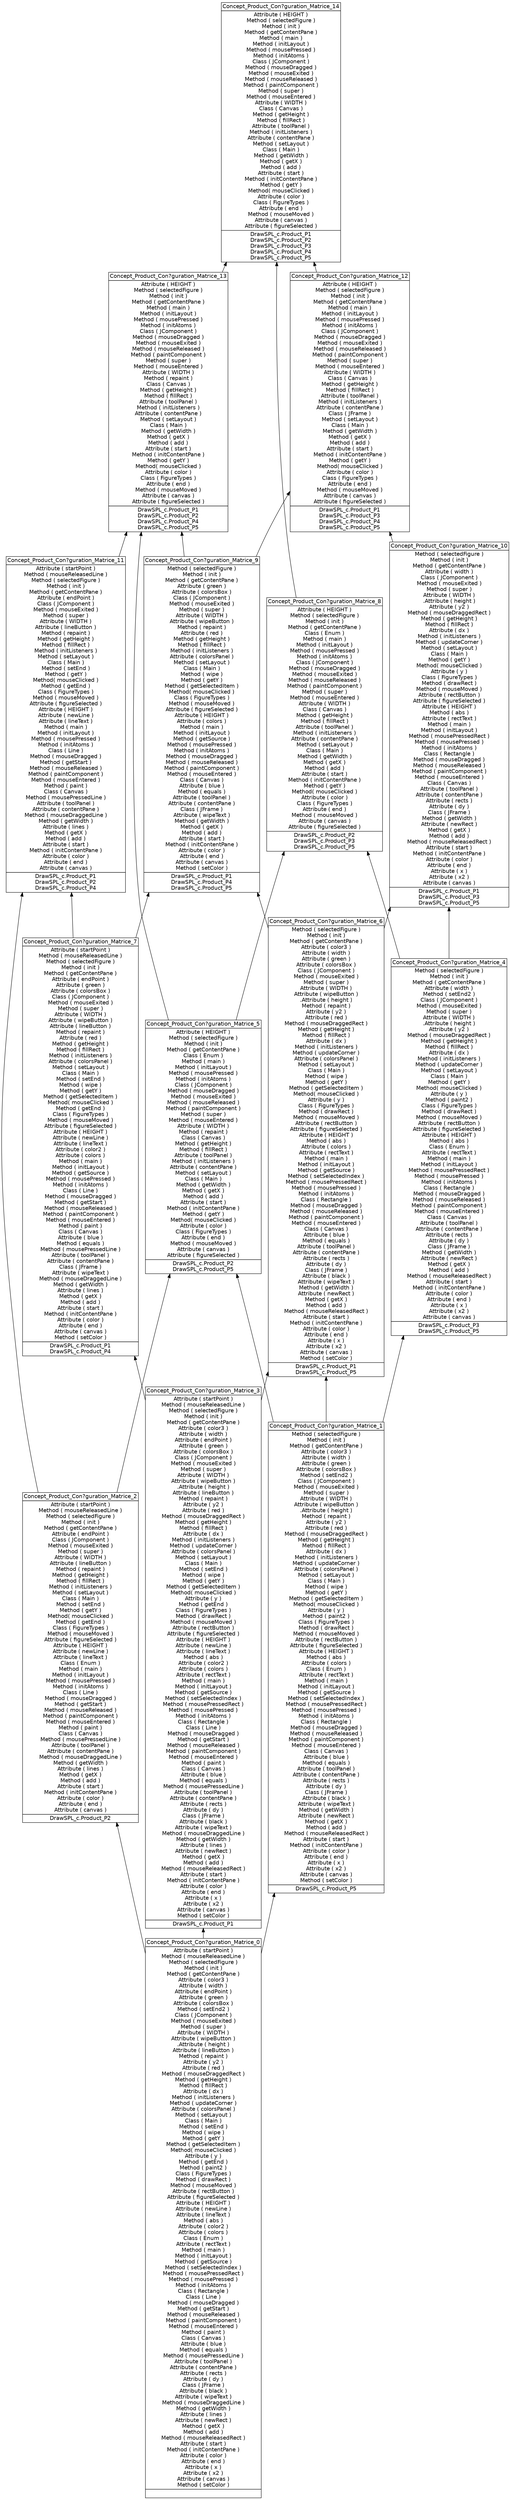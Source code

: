 digraph G { 
	rankdir=BT;
	margin=0;
	node [margin="0.03,0.03",fontname="DejaVu Sans"];
	ranksep=0.3;
	nodesep=0.2;
//graph[label="name:Product_Con?guration_Matrice,concept number:15,object number:5,attribute number:92"
0 [shape=none,label=<<table border="0" cellborder="1" cellspacing="0" port="p"><tr><td>Concept_Product_Con?guration_Matrice_14</td></tr><tr><td>Attribute ( HEIGHT )<br/>Method ( selectedFigure )<br/>Method ( init )<br/>Method ( getContentPane )<br/>Method ( main )<br/>Method ( initLayout )<br/>Method ( mousePressed )<br/>Method ( initAtoms )<br/>Class ( JComponent )<br/>Method ( mouseDragged )<br/>Method ( mouseExited )<br/>Method ( mouseReleased )<br/>Method ( paintComponent )<br/>Method ( super )<br/>Method ( mouseEntered )<br/>Attribute ( WIDTH )<br/>Class ( Canvas )<br/>Method ( getHeight )<br/>Method ( fillRect )<br/>Attribute ( toolPanel )<br/>Method ( initListeners )<br/>Attribute ( contentPane )<br/>Method ( setLayout )<br/>Class ( Main )<br/>Method ( getWidth )<br/>Method ( getX )<br/>Method ( add )<br/>Attribute ( start )<br/>Method ( initContentPane )<br/>Method ( getY )<br/>Method( mouseClicked )<br/>Attribute ( color )<br/>Class ( FigureTypes )<br/>Attribute ( end )<br/>Method ( mouseMoved )<br/>Attribute ( canvas )<br/>Attribute ( figureSelected )<br/></td></tr><tr><td>DrawSPL_c.Product_P1<br/>DrawSPL_c.Product_P2<br/>DrawSPL_c.Product_P3<br/>DrawSPL_c.Product_P4<br/>DrawSPL_c.Product_P5<br/></td></tr></table>>];
1 [shape=none,label=<<table border="0" cellborder="1" cellspacing="0" port="p"><tr><td>Concept_Product_Con?guration_Matrice_11</td></tr><tr><td>Attribute ( startPoint )<br/>Method ( mouseReleasedLine )<br/>Method ( selectedFigure )<br/>Method ( init )<br/>Method ( getContentPane )<br/>Attribute ( endPoint )<br/>Class ( JComponent )<br/>Method ( mouseExited )<br/>Method ( super )<br/>Attribute ( WIDTH )<br/>Attribute ( lineButton )<br/>Method ( repaint )<br/>Method ( getHeight )<br/>Method ( fillRect )<br/>Method ( initListeners )<br/>Method ( setLayout )<br/>Class ( Main )<br/>Method ( setEnd )<br/>Method ( getY )<br/>Method( mouseClicked )<br/>Method ( getEnd )<br/>Class ( FigureTypes )<br/>Method ( mouseMoved )<br/>Attribute ( figureSelected )<br/>Attribute ( HEIGHT )<br/>Attribute ( newLine )<br/>Attribute ( lineText )<br/>Method ( main )<br/>Method ( initLayout )<br/>Method ( mousePressed )<br/>Method ( initAtoms )<br/>Class ( Line )<br/>Method ( mouseDragged )<br/>Method ( getStart )<br/>Method ( mouseReleased )<br/>Method ( paintComponent )<br/>Method ( mouseEntered )<br/>Method ( paint )<br/>Class ( Canvas )<br/>Method ( mousePressedLine )<br/>Attribute ( toolPanel )<br/>Attribute ( contentPane )<br/>Method ( mouseDraggedLine )<br/>Method ( getWidth )<br/>Attribute ( lines )<br/>Method ( getX )<br/>Method ( add )<br/>Attribute ( start )<br/>Method ( initContentPane )<br/>Attribute ( color )<br/>Attribute ( end )<br/>Attribute ( canvas )<br/></td></tr><tr><td>DrawSPL_c.Product_P1<br/>DrawSPL_c.Product_P2<br/>DrawSPL_c.Product_P4<br/></td></tr></table>>];
2 [shape=none,label=<<table border="0" cellborder="1" cellspacing="0" port="p"><tr><td>Concept_Product_Con?guration_Matrice_3</td></tr><tr><td>Attribute ( startPoint )<br/>Method ( mouseReleasedLine )<br/>Method ( selectedFigure )<br/>Method ( init )<br/>Method ( getContentPane )<br/>Attribute ( color3 )<br/>Attribute ( width )<br/>Attribute ( endPoint )<br/>Attribute ( green )<br/>Attribute ( colorsBox )<br/>Class ( JComponent )<br/>Method ( mouseExited )<br/>Method ( super )<br/>Attribute ( WIDTH )<br/>Attribute ( wipeButton )<br/>.Attribute ( height )<br/>Attribute ( lineButton )<br/>Method ( repaint )<br/>Attribute ( y2 )<br/>Attribute ( red )<br/>Method ( mouseDraggedRect )<br/>Method ( getHeight )<br/>Method ( fillRect )<br/>Attribute ( dx )<br/>Method ( initListeners )<br/>Method ( updateCorner )<br/>Attribute ( colorsPanel )<br/>Method ( setLayout )<br/>Class ( Main )<br/>Method ( setEnd )<br/>Method ( wipe )<br/>Method ( getY )<br/>Method ( getSelectedItem )<br/>Method( mouseClicked )<br/>Attribute ( y )<br/>Method ( getEnd )<br/>Class ( FigureTypes )<br/>Method ( drawRect )<br/>Method ( mouseMoved )<br/>Attribute ( rectButton )<br/>Attribute ( figureSelected )<br/>Attribute ( HEIGHT )<br/>Attribute ( newLine )<br/>Attribute ( lineText )<br/>Method ( abs )<br/>Attribute ( color2 )<br/>Attribute ( colors )<br/>Attribute ( rectText )<br/>Method ( main )<br/>Method ( initLayout )<br/>Method ( getSource )<br/>Method ( setSelectedIndex )<br/>Method ( mousePressedRect )<br/>Method ( mousePressed )<br/>Method ( initAtoms )<br/>Class ( Rectangle )<br/>Class ( Line )<br/>Method ( mouseDragged )<br/>Method ( getStart )<br/>Method ( mouseReleased )<br/>Method ( paintComponent )<br/>Method ( mouseEntered )<br/>Method ( paint )<br/>Class ( Canvas )<br/>Attribute ( blue )<br/>Method ( equals )<br/>Method ( mousePressedLine )<br/>Attribute ( toolPanel )<br/>Attribute ( contentPane )<br/>Attribute ( rects )<br/>Attribute ( dy )<br/>Class ( JFrame )<br/>Attribute ( black )<br/>Attribute ( wipeText )<br/>Method ( mouseDraggedLine )<br/>Method ( getWidth )<br/>Attribute ( lines )<br/>Attribute ( newRect )<br/>Method ( getX )<br/>Method ( add )<br/>Method ( mouseReleasedRect )<br/>Attribute ( start )<br/>Method ( initContentPane )<br/>Attribute ( color )<br/>Attribute ( end )<br/>Attribute ( x )<br/>Attribute ( x2 )<br/>Attribute ( canvas )<br/>Method ( setColor )<br/></td></tr><tr><td>DrawSPL_c.Product_P1<br/></td></tr></table>>];
3 [shape=none,label=<<table border="0" cellborder="1" cellspacing="0" port="p"><tr><td>Concept_Product_Con?guration_Matrice_10</td></tr><tr><td>Method ( selectedFigure )<br/>Method ( init )<br/>Method ( getContentPane )<br/>Attribute ( width )<br/>Class ( JComponent )<br/>Method ( mouseExited )<br/>Method ( super )<br/>Attribute ( WIDTH )<br/>.Attribute ( height )<br/>Attribute ( y2 )<br/>Method ( mouseDraggedRect )<br/>Method ( getHeight )<br/>Method ( fillRect )<br/>Attribute ( dx )<br/>Method ( initListeners )<br/>Method ( updateCorner )<br/>Method ( setLayout )<br/>Class ( Main )<br/>Method ( getY )<br/>Method( mouseClicked )<br/>Attribute ( y )<br/>Class ( FigureTypes )<br/>Method ( drawRect )<br/>Method ( mouseMoved )<br/>Attribute ( rectButton )<br/>Attribute ( figureSelected )<br/>Attribute ( HEIGHT )<br/>Method ( abs )<br/>Attribute ( rectText )<br/>Method ( main )<br/>Method ( initLayout )<br/>Method ( mousePressedRect )<br/>Method ( mousePressed )<br/>Method ( initAtoms )<br/>Class ( Rectangle )<br/>Method ( mouseDragged )<br/>Method ( mouseReleased )<br/>Method ( paintComponent )<br/>Method ( mouseEntered )<br/>Class ( Canvas )<br/>Attribute ( toolPanel )<br/>Attribute ( contentPane )<br/>Attribute ( rects )<br/>Attribute ( dy )<br/>Class ( JFrame )<br/>Method ( getWidth )<br/>Attribute ( newRect )<br/>Method ( getX )<br/>Method ( add )<br/>Method ( mouseReleasedRect )<br/>Attribute ( start )<br/>Method ( initContentPane )<br/>Attribute ( color )<br/>Attribute ( end )<br/>Attribute ( x )<br/>Attribute ( x2 )<br/>Attribute ( canvas )<br/></td></tr><tr><td>DrawSPL_c.Product_P1<br/>DrawSPL_c.Product_P3<br/>DrawSPL_c.Product_P5<br/></td></tr></table>>];
4 [shape=none,label=<<table border="0" cellborder="1" cellspacing="0" port="p"><tr><td>Concept_Product_Con?guration_Matrice_6</td></tr><tr><td>Method ( selectedFigure )<br/>Method ( init )<br/>Method ( getContentPane )<br/>Attribute ( color3 )<br/>Attribute ( width )<br/>Attribute ( green )<br/>Attribute ( colorsBox )<br/>Class ( JComponent )<br/>Method ( mouseExited )<br/>Method ( super )<br/>Attribute ( WIDTH )<br/>Attribute ( wipeButton )<br/>.Attribute ( height )<br/>Method ( repaint )<br/>Attribute ( y2 )<br/>Attribute ( red )<br/>Method ( mouseDraggedRect )<br/>Method ( getHeight )<br/>Method ( fillRect )<br/>Attribute ( dx )<br/>Method ( initListeners )<br/>Method ( updateCorner )<br/>Attribute ( colorsPanel )<br/>Method ( setLayout )<br/>Class ( Main )<br/>Method ( wipe )<br/>Method ( getY )<br/>Method ( getSelectedItem )<br/>Method( mouseClicked )<br/>Attribute ( y )<br/>Class ( FigureTypes )<br/>Method ( drawRect )<br/>Method ( mouseMoved )<br/>Attribute ( rectButton )<br/>Attribute ( figureSelected )<br/>Attribute ( HEIGHT )<br/>Method ( abs )<br/>Attribute ( colors )<br/>Attribute ( rectText )<br/>Method ( main )<br/>Method ( initLayout )<br/>Method ( getSource )<br/>Method ( setSelectedIndex )<br/>Method ( mousePressedRect )<br/>Method ( mousePressed )<br/>Method ( initAtoms )<br/>Class ( Rectangle )<br/>Method ( mouseDragged )<br/>Method ( mouseReleased )<br/>Method ( paintComponent )<br/>Method ( mouseEntered )<br/>Class ( Canvas )<br/>Attribute ( blue )<br/>Method ( equals )<br/>Attribute ( toolPanel )<br/>Attribute ( contentPane )<br/>Attribute ( rects )<br/>Attribute ( dy )<br/>Class ( JFrame )<br/>Attribute ( black )<br/>Attribute ( wipeText )<br/>Method ( getWidth )<br/>Attribute ( newRect )<br/>Method ( getX )<br/>Method ( add )<br/>Method ( mouseReleasedRect )<br/>Attribute ( start )<br/>Method ( initContentPane )<br/>Attribute ( color )<br/>Attribute ( end )<br/>Attribute ( x )<br/>Attribute ( x2 )<br/>Attribute ( canvas )<br/>Method ( setColor )<br/></td></tr><tr><td>DrawSPL_c.Product_P1<br/>DrawSPL_c.Product_P5<br/></td></tr></table>>];
5 [shape=none,label=<<table border="0" cellborder="1" cellspacing="0" port="p"><tr><td>Concept_Product_Con?guration_Matrice_7</td></tr><tr><td>Attribute ( startPoint )<br/>Method ( mouseReleasedLine )<br/>Method ( selectedFigure )<br/>Method ( init )<br/>Method ( getContentPane )<br/>Attribute ( endPoint )<br/>Attribute ( green )<br/>Attribute ( colorsBox )<br/>Class ( JComponent )<br/>Method ( mouseExited )<br/>Method ( super )<br/>Attribute ( WIDTH )<br/>Attribute ( wipeButton )<br/>Attribute ( lineButton )<br/>Method ( repaint )<br/>Attribute ( red )<br/>Method ( getHeight )<br/>Method ( fillRect )<br/>Method ( initListeners )<br/>Attribute ( colorsPanel )<br/>Method ( setLayout )<br/>Class ( Main )<br/>Method ( setEnd )<br/>Method ( wipe )<br/>Method ( getY )<br/>Method ( getSelectedItem )<br/>Method( mouseClicked )<br/>Method ( getEnd )<br/>Class ( FigureTypes )<br/>Method ( mouseMoved )<br/>Attribute ( figureSelected )<br/>Attribute ( HEIGHT )<br/>Attribute ( newLine )<br/>Attribute ( lineText )<br/>Attribute ( color2 )<br/>Attribute ( colors )<br/>Method ( main )<br/>Method ( initLayout )<br/>Method ( getSource )<br/>Method ( mousePressed )<br/>Method ( initAtoms )<br/>Class ( Line )<br/>Method ( mouseDragged )<br/>Method ( getStart )<br/>Method ( mouseReleased )<br/>Method ( paintComponent )<br/>Method ( mouseEntered )<br/>Method ( paint )<br/>Class ( Canvas )<br/>Attribute ( blue )<br/>Method ( equals )<br/>Method ( mousePressedLine )<br/>Attribute ( toolPanel )<br/>Attribute ( contentPane )<br/>Class ( JFrame )<br/>Attribute ( wipeText )<br/>Method ( mouseDraggedLine )<br/>Method ( getWidth )<br/>Attribute ( lines )<br/>Method ( getX )<br/>Method ( add )<br/>Attribute ( start )<br/>Method ( initContentPane )<br/>Attribute ( color )<br/>Attribute ( end )<br/>Attribute ( canvas )<br/>Method ( setColor )<br/></td></tr><tr><td>DrawSPL_c.Product_P1<br/>DrawSPL_c.Product_P4<br/></td></tr></table>>];
6 [shape=none,label=<<table border="0" cellborder="1" cellspacing="0" port="p"><tr><td>Concept_Product_Con?guration_Matrice_9</td></tr><tr><td>Method ( selectedFigure )<br/>Method ( init )<br/>Method ( getContentPane )<br/>Attribute ( green )<br/>Attribute ( colorsBox )<br/>Class ( JComponent )<br/>Method ( mouseExited )<br/>Method ( super )<br/>Attribute ( WIDTH )<br/>Attribute ( wipeButton )<br/>Method ( repaint )<br/>Attribute ( red )<br/>Method ( getHeight )<br/>Method ( fillRect )<br/>Method ( initListeners )<br/>Attribute ( colorsPanel )<br/>Method ( setLayout )<br/>Class ( Main )<br/>Method ( wipe )<br/>Method ( getY )<br/>Method ( getSelectedItem )<br/>Method( mouseClicked )<br/>Class ( FigureTypes )<br/>Method ( mouseMoved )<br/>Attribute ( figureSelected )<br/>Attribute ( HEIGHT )<br/>Attribute ( colors )<br/>Method ( main )<br/>Method ( initLayout )<br/>Method ( getSource )<br/>Method ( mousePressed )<br/>Method ( initAtoms )<br/>Method ( mouseDragged )<br/>Method ( mouseReleased )<br/>Method ( paintComponent )<br/>Method ( mouseEntered )<br/>Class ( Canvas )<br/>Attribute ( blue )<br/>Method ( equals )<br/>Attribute ( toolPanel )<br/>Attribute ( contentPane )<br/>Class ( JFrame )<br/>Attribute ( wipeText )<br/>Method ( getWidth )<br/>Method ( getX )<br/>Method ( add )<br/>Attribute ( start )<br/>Method ( initContentPane )<br/>Attribute ( color )<br/>Attribute ( end )<br/>Attribute ( canvas )<br/>Method ( setColor )<br/></td></tr><tr><td>DrawSPL_c.Product_P1<br/>DrawSPL_c.Product_P4<br/>DrawSPL_c.Product_P5<br/></td></tr></table>>];
7 [shape=none,label=<<table border="0" cellborder="1" cellspacing="0" port="p"><tr><td>Concept_Product_Con?guration_Matrice_0</td></tr><tr><td>Attribute ( startPoint )<br/>Method ( mouseReleasedLine )<br/>Method ( selectedFigure )<br/>Method ( init )<br/>Method ( getContentPane )<br/>Attribute ( color3 )<br/>Attribute ( width )<br/>Attribute ( endPoint )<br/>Attribute ( green )<br/>Attribute ( colorsBox )<br/>Method ( setEnd2 )<br/>Class ( JComponent )<br/>Method ( mouseExited )<br/>Method ( super )<br/>Attribute ( WIDTH )<br/>Attribute ( wipeButton )<br/>.Attribute ( height )<br/>Attribute ( lineButton )<br/>Method ( repaint )<br/>Attribute ( y2 )<br/>Attribute ( red )<br/>Method ( mouseDraggedRect )<br/>Method ( getHeight )<br/>Method ( fillRect )<br/>Attribute ( dx )<br/>Method ( initListeners )<br/>Method ( updateCorner )<br/>Attribute ( colorsPanel )<br/>Method ( setLayout )<br/>Class ( Main )<br/>Method ( setEnd )<br/>Method ( wipe )<br/>Method ( getY )<br/>Method ( getSelectedItem )<br/>Method( mouseClicked )<br/>Attribute ( y )<br/>Method ( getEnd )<br/>Method ( paint2 )<br/>Class ( FigureTypes )<br/>Method ( drawRect )<br/>Method ( mouseMoved )<br/>Attribute ( rectButton )<br/>Attribute ( figureSelected )<br/>Attribute ( HEIGHT )<br/>Attribute ( newLine )<br/>Attribute ( lineText )<br/>Method ( abs )<br/>Attribute ( color2 )<br/>Attribute ( colors )<br/>Class ( Enum )<br/>Attribute ( rectText )<br/>Method ( main )<br/>Method ( initLayout )<br/>Method ( getSource )<br/>Method ( setSelectedIndex )<br/>Method ( mousePressedRect )<br/>Method ( mousePressed )<br/>Method ( initAtoms )<br/>Class ( Rectangle )<br/>Class ( Line )<br/>Method ( mouseDragged )<br/>Method ( getStart )<br/>Method ( mouseReleased )<br/>Method ( paintComponent )<br/>Method ( mouseEntered )<br/>Method ( paint )<br/>Class ( Canvas )<br/>Attribute ( blue )<br/>Method ( equals )<br/>Method ( mousePressedLine )<br/>Attribute ( toolPanel )<br/>Attribute ( contentPane )<br/>Attribute ( rects )<br/>Attribute ( dy )<br/>Class ( JFrame )<br/>Attribute ( black )<br/>Attribute ( wipeText )<br/>Method ( mouseDraggedLine )<br/>Method ( getWidth )<br/>Attribute ( lines )<br/>Attribute ( newRect )<br/>Method ( getX )<br/>Method ( add )<br/>Method ( mouseReleasedRect )<br/>Attribute ( start )<br/>Method ( initContentPane )<br/>Attribute ( color )<br/>Attribute ( end )<br/>Attribute ( x )<br/>Attribute ( x2 )<br/>Attribute ( canvas )<br/>Method ( setColor )<br/></td></tr><tr><td><br/></td></tr></table>>];
8 [shape=none,label=<<table border="0" cellborder="1" cellspacing="0" port="p"><tr><td>Concept_Product_Con?guration_Matrice_1</td></tr><tr><td>Method ( selectedFigure )<br/>Method ( init )<br/>Method ( getContentPane )<br/>Attribute ( color3 )<br/>Attribute ( width )<br/>Attribute ( green )<br/>Attribute ( colorsBox )<br/>Method ( setEnd2 )<br/>Class ( JComponent )<br/>Method ( mouseExited )<br/>Method ( super )<br/>Attribute ( WIDTH )<br/>Attribute ( wipeButton )<br/>.Attribute ( height )<br/>Method ( repaint )<br/>Attribute ( y2 )<br/>Attribute ( red )<br/>Method ( mouseDraggedRect )<br/>Method ( getHeight )<br/>Method ( fillRect )<br/>Attribute ( dx )<br/>Method ( initListeners )<br/>Method ( updateCorner )<br/>Attribute ( colorsPanel )<br/>Method ( setLayout )<br/>Class ( Main )<br/>Method ( wipe )<br/>Method ( getY )<br/>Method ( getSelectedItem )<br/>Method( mouseClicked )<br/>Attribute ( y )<br/>Method ( paint2 )<br/>Class ( FigureTypes )<br/>Method ( drawRect )<br/>Method ( mouseMoved )<br/>Attribute ( rectButton )<br/>Attribute ( figureSelected )<br/>Attribute ( HEIGHT )<br/>Method ( abs )<br/>Attribute ( colors )<br/>Class ( Enum )<br/>Attribute ( rectText )<br/>Method ( main )<br/>Method ( initLayout )<br/>Method ( getSource )<br/>Method ( setSelectedIndex )<br/>Method ( mousePressedRect )<br/>Method ( mousePressed )<br/>Method ( initAtoms )<br/>Class ( Rectangle )<br/>Method ( mouseDragged )<br/>Method ( mouseReleased )<br/>Method ( paintComponent )<br/>Method ( mouseEntered )<br/>Class ( Canvas )<br/>Attribute ( blue )<br/>Method ( equals )<br/>Attribute ( toolPanel )<br/>Attribute ( contentPane )<br/>Attribute ( rects )<br/>Attribute ( dy )<br/>Class ( JFrame )<br/>Attribute ( black )<br/>Attribute ( wipeText )<br/>Method ( getWidth )<br/>Attribute ( newRect )<br/>Method ( getX )<br/>Method ( add )<br/>Method ( mouseReleasedRect )<br/>Attribute ( start )<br/>Method ( initContentPane )<br/>Attribute ( color )<br/>Attribute ( end )<br/>Attribute ( x )<br/>Attribute ( x2 )<br/>Attribute ( canvas )<br/>Method ( setColor )<br/></td></tr><tr><td>DrawSPL_c.Product_P5<br/></td></tr></table>>];
9 [shape=none,label=<<table border="0" cellborder="1" cellspacing="0" port="p"><tr><td>Concept_Product_Con?guration_Matrice_4</td></tr><tr><td>Method ( selectedFigure )<br/>Method ( init )<br/>Method ( getContentPane )<br/>Attribute ( width )<br/>Method ( setEnd2 )<br/>Class ( JComponent )<br/>Method ( mouseExited )<br/>Method ( super )<br/>Attribute ( WIDTH )<br/>.Attribute ( height )<br/>Attribute ( y2 )<br/>Method ( mouseDraggedRect )<br/>Method ( getHeight )<br/>Method ( fillRect )<br/>Attribute ( dx )<br/>Method ( initListeners )<br/>Method ( updateCorner )<br/>Method ( setLayout )<br/>Class ( Main )<br/>Method ( getY )<br/>Method( mouseClicked )<br/>Attribute ( y )<br/>Method ( paint2 )<br/>Class ( FigureTypes )<br/>Method ( drawRect )<br/>Method ( mouseMoved )<br/>Attribute ( rectButton )<br/>Attribute ( figureSelected )<br/>Attribute ( HEIGHT )<br/>Method ( abs )<br/>Class ( Enum )<br/>Attribute ( rectText )<br/>Method ( main )<br/>Method ( initLayout )<br/>Method ( mousePressedRect )<br/>Method ( mousePressed )<br/>Method ( initAtoms )<br/>Class ( Rectangle )<br/>Method ( mouseDragged )<br/>Method ( mouseReleased )<br/>Method ( paintComponent )<br/>Method ( mouseEntered )<br/>Class ( Canvas )<br/>Attribute ( toolPanel )<br/>Attribute ( contentPane )<br/>Attribute ( rects )<br/>Attribute ( dy )<br/>Class ( JFrame )<br/>Method ( getWidth )<br/>Attribute ( newRect )<br/>Method ( getX )<br/>Method ( add )<br/>Method ( mouseReleasedRect )<br/>Attribute ( start )<br/>Method ( initContentPane )<br/>Attribute ( color )<br/>Attribute ( end )<br/>Attribute ( x )<br/>Attribute ( x2 )<br/>Attribute ( canvas )<br/></td></tr><tr><td>DrawSPL_c.Product_P3<br/>DrawSPL_c.Product_P5<br/></td></tr></table>>];
10 [shape=none,label=<<table border="0" cellborder="1" cellspacing="0" port="p"><tr><td>Concept_Product_Con?guration_Matrice_13</td></tr><tr><td>Attribute ( HEIGHT )<br/>Method ( selectedFigure )<br/>Method ( init )<br/>Method ( getContentPane )<br/>Method ( main )<br/>Method ( initLayout )<br/>Method ( mousePressed )<br/>Method ( initAtoms )<br/>Class ( JComponent )<br/>Method ( mouseDragged )<br/>Method ( mouseExited )<br/>Method ( mouseReleased )<br/>Method ( paintComponent )<br/>Method ( super )<br/>Method ( mouseEntered )<br/>Attribute ( WIDTH )<br/>Method ( repaint )<br/>Class ( Canvas )<br/>Method ( getHeight )<br/>Method ( fillRect )<br/>Attribute ( toolPanel )<br/>Method ( initListeners )<br/>Attribute ( contentPane )<br/>Method ( setLayout )<br/>Class ( Main )<br/>Method ( getWidth )<br/>Method ( getX )<br/>Method ( add )<br/>Attribute ( start )<br/>Method ( initContentPane )<br/>Method ( getY )<br/>Method( mouseClicked )<br/>Attribute ( color )<br/>Class ( FigureTypes )<br/>Attribute ( end )<br/>Method ( mouseMoved )<br/>Attribute ( canvas )<br/>Attribute ( figureSelected )<br/></td></tr><tr><td>DrawSPL_c.Product_P1<br/>DrawSPL_c.Product_P2<br/>DrawSPL_c.Product_P4<br/>DrawSPL_c.Product_P5<br/></td></tr></table>>];
11 [shape=none,label=<<table border="0" cellborder="1" cellspacing="0" port="p"><tr><td>Concept_Product_Con?guration_Matrice_2</td></tr><tr><td>Attribute ( startPoint )<br/>Method ( mouseReleasedLine )<br/>Method ( selectedFigure )<br/>Method ( init )<br/>Method ( getContentPane )<br/>Attribute ( endPoint )<br/>Class ( JComponent )<br/>Method ( mouseExited )<br/>Method ( super )<br/>Attribute ( WIDTH )<br/>Attribute ( lineButton )<br/>Method ( repaint )<br/>Method ( getHeight )<br/>Method ( fillRect )<br/>Method ( initListeners )<br/>Method ( setLayout )<br/>Class ( Main )<br/>Method ( setEnd )<br/>Method ( getY )<br/>Method( mouseClicked )<br/>Method ( getEnd )<br/>Class ( FigureTypes )<br/>Method ( mouseMoved )<br/>Attribute ( figureSelected )<br/>Attribute ( HEIGHT )<br/>Attribute ( newLine )<br/>Attribute ( lineText )<br/>Class ( Enum )<br/>Method ( main )<br/>Method ( initLayout )<br/>Method ( mousePressed )<br/>Method ( initAtoms )<br/>Class ( Line )<br/>Method ( mouseDragged )<br/>Method ( getStart )<br/>Method ( mouseReleased )<br/>Method ( paintComponent )<br/>Method ( mouseEntered )<br/>Method ( paint )<br/>Class ( Canvas )<br/>Method ( mousePressedLine )<br/>Attribute ( toolPanel )<br/>Attribute ( contentPane )<br/>Method ( mouseDraggedLine )<br/>Method ( getWidth )<br/>Attribute ( lines )<br/>Method ( getX )<br/>Method ( add )<br/>Attribute ( start )<br/>Method ( initContentPane )<br/>Attribute ( color )<br/>Attribute ( end )<br/>Attribute ( canvas )<br/></td></tr><tr><td>DrawSPL_c.Product_P2<br/></td></tr></table>>];
12 [shape=none,label=<<table border="0" cellborder="1" cellspacing="0" port="p"><tr><td>Concept_Product_Con?guration_Matrice_5</td></tr><tr><td>Attribute ( HEIGHT )<br/>Method ( selectedFigure )<br/>Method ( init )<br/>Method ( getContentPane )<br/>Class ( Enum )<br/>Method ( main )<br/>Method ( initLayout )<br/>Method ( mousePressed )<br/>Method ( initAtoms )<br/>Class ( JComponent )<br/>Method ( mouseDragged )<br/>Method ( mouseExited )<br/>Method ( mouseReleased )<br/>Method ( paintComponent )<br/>Method ( super )<br/>Method ( mouseEntered )<br/>Attribute ( WIDTH )<br/>Method ( repaint )<br/>Class ( Canvas )<br/>Method ( getHeight )<br/>Method ( fillRect )<br/>Attribute ( toolPanel )<br/>Method ( initListeners )<br/>Attribute ( contentPane )<br/>Method ( setLayout )<br/>Class ( Main )<br/>Method ( getWidth )<br/>Method ( getX )<br/>Method ( add )<br/>Attribute ( start )<br/>Method ( initContentPane )<br/>Method ( getY )<br/>Method( mouseClicked )<br/>Attribute ( color )<br/>Class ( FigureTypes )<br/>Attribute ( end )<br/>Method ( mouseMoved )<br/>Attribute ( canvas )<br/>Attribute ( figureSelected )<br/></td></tr><tr><td>DrawSPL_c.Product_P2<br/>DrawSPL_c.Product_P5<br/></td></tr></table>>];
13 [shape=none,label=<<table border="0" cellborder="1" cellspacing="0" port="p"><tr><td>Concept_Product_Con?guration_Matrice_8</td></tr><tr><td>Attribute ( HEIGHT )<br/>Method ( selectedFigure )<br/>Method ( init )<br/>Method ( getContentPane )<br/>Class ( Enum )<br/>Method ( main )<br/>Method ( initLayout )<br/>Method ( mousePressed )<br/>Method ( initAtoms )<br/>Class ( JComponent )<br/>Method ( mouseDragged )<br/>Method ( mouseExited )<br/>Method ( mouseReleased )<br/>Method ( paintComponent )<br/>Method ( super )<br/>Method ( mouseEntered )<br/>Attribute ( WIDTH )<br/>Class ( Canvas )<br/>Method ( getHeight )<br/>Method ( fillRect )<br/>Attribute ( toolPanel )<br/>Method ( initListeners )<br/>Attribute ( contentPane )<br/>Method ( setLayout )<br/>Class ( Main )<br/>Method ( getWidth )<br/>Method ( getX )<br/>Method ( add )<br/>Attribute ( start )<br/>Method ( initContentPane )<br/>Method ( getY )<br/>Method( mouseClicked )<br/>Attribute ( color )<br/>Class ( FigureTypes )<br/>Attribute ( end )<br/>Method ( mouseMoved )<br/>Attribute ( canvas )<br/>Attribute ( figureSelected )<br/></td></tr><tr><td>DrawSPL_c.Product_P2<br/>DrawSPL_c.Product_P3<br/>DrawSPL_c.Product_P5<br/></td></tr></table>>];
14 [shape=none,label=<<table border="0" cellborder="1" cellspacing="0" port="p"><tr><td>Concept_Product_Con?guration_Matrice_12</td></tr><tr><td>Attribute ( HEIGHT )<br/>Method ( selectedFigure )<br/>Method ( init )<br/>Method ( getContentPane )<br/>Method ( main )<br/>Method ( initLayout )<br/>Method ( mousePressed )<br/>Method ( initAtoms )<br/>Class ( JComponent )<br/>Method ( mouseDragged )<br/>Method ( mouseExited )<br/>Method ( mouseReleased )<br/>Method ( paintComponent )<br/>Method ( super )<br/>Method ( mouseEntered )<br/>Attribute ( WIDTH )<br/>Class ( Canvas )<br/>Method ( getHeight )<br/>Method ( fillRect )<br/>Attribute ( toolPanel )<br/>Method ( initListeners )<br/>Attribute ( contentPane )<br/>Class ( JFrame )<br/>Method ( setLayout )<br/>Class ( Main )<br/>Method ( getWidth )<br/>Method ( getX )<br/>Method ( add )<br/>Attribute ( start )<br/>Method ( initContentPane )<br/>Method ( getY )<br/>Method( mouseClicked )<br/>Attribute ( color )<br/>Class ( FigureTypes )<br/>Attribute ( end )<br/>Method ( mouseMoved )<br/>Attribute ( canvas )<br/>Attribute ( figureSelected )<br/></td></tr><tr><td>DrawSPL_c.Product_P1<br/>DrawSPL_c.Product_P3<br/>DrawSPL_c.Product_P4<br/>DrawSPL_c.Product_P5<br/></td></tr></table>>];
	14:p -> 0:p
	13:p -> 0:p
	10:p -> 0:p
	5:p -> 1:p
	11:p -> 1:p
	7:p -> 2:p
	4:p -> 3:p
	9:p -> 3:p
	2:p -> 4:p
	8:p -> 4:p
	2:p -> 5:p
	4:p -> 6:p
	5:p -> 6:p
	7:p -> 8:p
	8:p -> 9:p
	6:p -> 10:p
	12:p -> 10:p
	1:p -> 10:p
	7:p -> 11:p
	11:p -> 12:p
	8:p -> 12:p
	12:p -> 13:p
	9:p -> 13:p
	3:p -> 14:p
	6:p -> 14:p
}